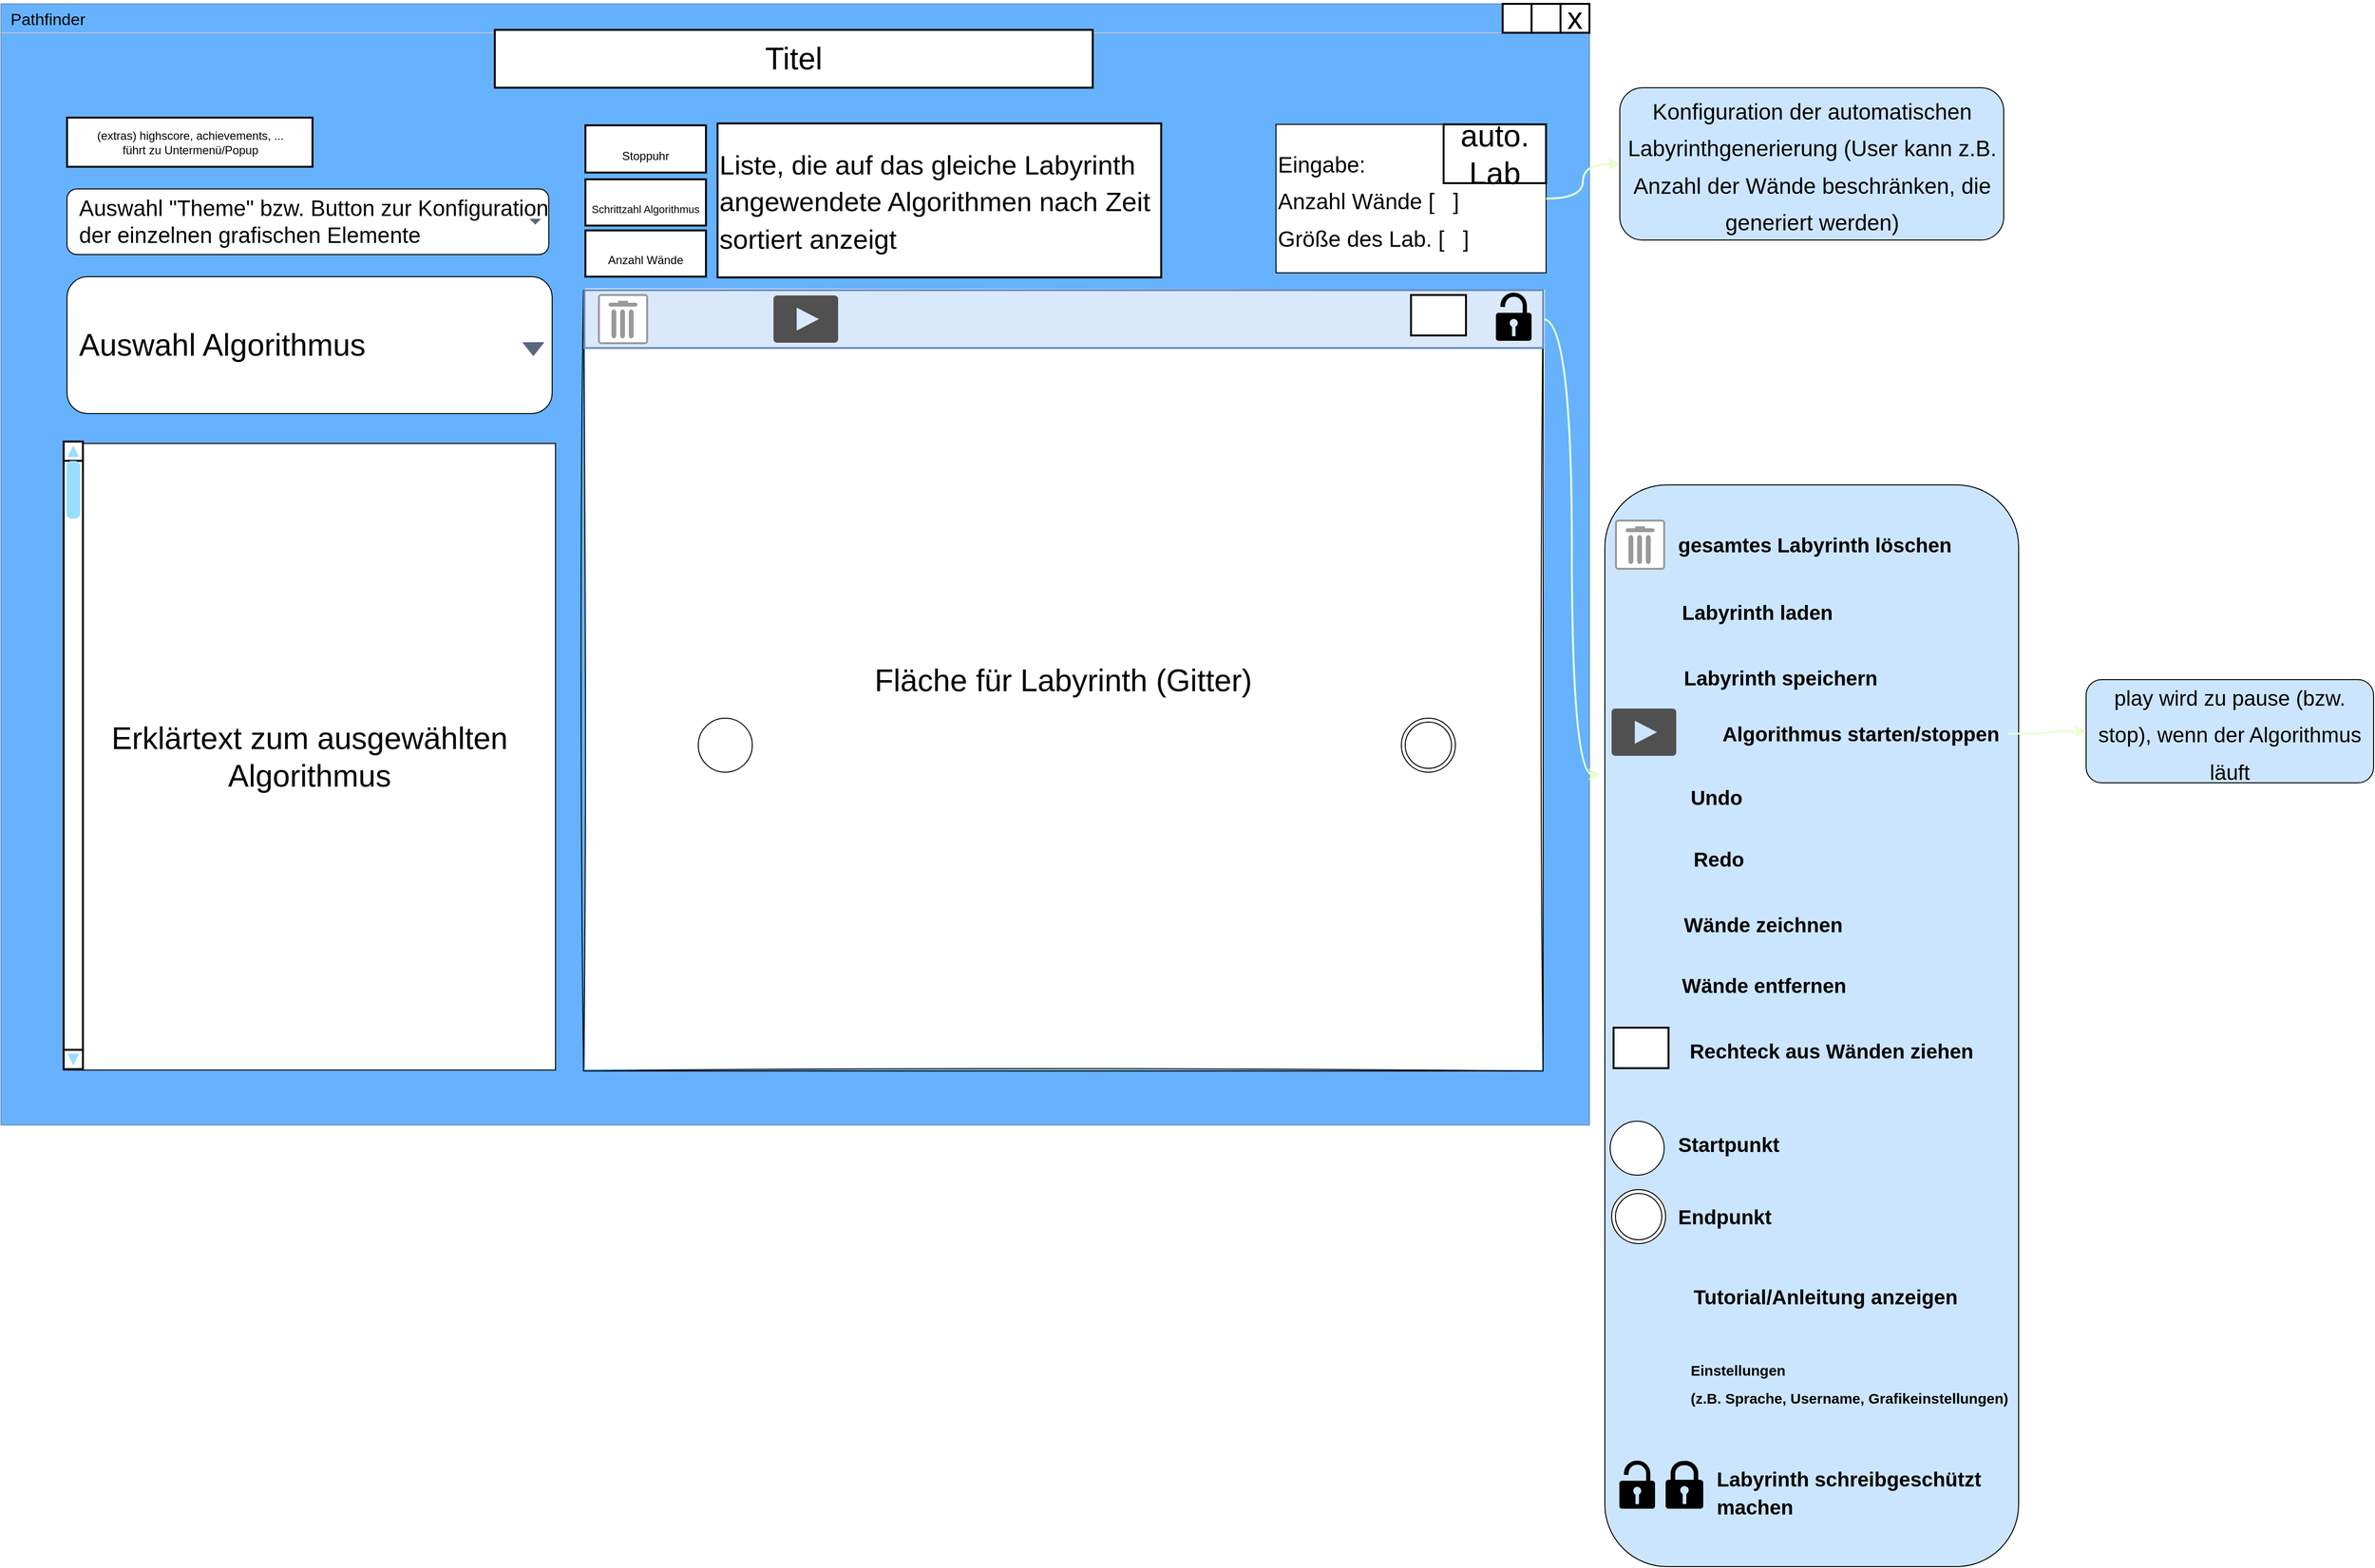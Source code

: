 <mxfile version="15.7.0" type="device"><diagram id="c_dRUvASmmIbK1Pom1Na" name="Mockup Pathfinder"><mxGraphModel dx="2028" dy="2308" grid="0" gridSize="10" guides="1" tooltips="1" connect="1" arrows="1" fold="1" page="1" pageScale="1" pageWidth="1654" pageHeight="1169" background="#FFFFFF" math="0" shadow="0"><root><mxCell id="jik0dnneo9gBWvRYp-As-0"/><mxCell id="jik0dnneo9gBWvRYp-As-1" parent="jik0dnneo9gBWvRYp-As-0"/><mxCell id="tBjy1Mr4dZAs2hCZyA5p-28" value="" style="rounded=1;whiteSpace=wrap;html=1;fontSize=32;fillColor=#CCE5FF;align=center;" parent="jik0dnneo9gBWvRYp-As-1" vertex="1"><mxGeometry x="1668" y="502" width="429" height="1122" as="geometry"/></mxCell><mxCell id="5UStWx3JQXysGJjkDrj--16" value="Pathfinder" style="strokeWidth=1;shadow=0;dashed=0;align=center;html=1;shape=mxgraph.mockup.containers.window;align=left;verticalAlign=top;spacingLeft=8;strokeColor2=#008cff;strokeColor3=#c4c4c4;mainText=;fontSize=17;labelBackgroundColor=none;fillColor=#66B2FF;strokeColor=#6c8ebf;" parent="jik0dnneo9gBWvRYp-As-1" vertex="1"><mxGeometry x="5" y="3" width="1647" height="1163" as="geometry"/></mxCell><mxCell id="eC_Eprlb1CLZlqGg_Hgb-0" value="Fläche für Labyrinth (Gitter)" style="rounded=0;whiteSpace=wrap;html=1;sketch=1;fontSize=32;" parent="jik0dnneo9gBWvRYp-As-1" vertex="1"><mxGeometry x="609" y="300" width="995" height="810" as="geometry"/></mxCell><mxCell id="tBjy1Mr4dZAs2hCZyA5p-45" style="edgeStyle=orthogonalEdgeStyle;curved=1;orthogonalLoop=1;jettySize=auto;html=1;entryX=0;entryY=0.25;entryDx=0;entryDy=0;fontSize=21;strokeColor=#E6FFCC;strokeWidth=2;" parent="jik0dnneo9gBWvRYp-As-1" source="tBjy1Mr4dZAs2hCZyA5p-8" target="tBjy1Mr4dZAs2hCZyA5p-29" edge="1"><mxGeometry relative="1" as="geometry"/></mxCell><mxCell id="tBjy1Mr4dZAs2hCZyA5p-8" value="" style="rounded=0;whiteSpace=wrap;html=1;fontSize=23;strokeWidth=2;align=left;fillColor=#dae8fc;strokeColor=#6c8ebf;" parent="jik0dnneo9gBWvRYp-As-1" vertex="1"><mxGeometry x="610" y="300" width="994" height="60" as="geometry"/></mxCell><mxCell id="npzDFgtOvRVUZo1K2SzI-0" value="Erklärtext zum ausgewählten Algorithmus" style="rounded=0;whiteSpace=wrap;html=1;sketch=0;fontSize=32;shadow=0;" parent="jik0dnneo9gBWvRYp-As-1" vertex="1"><mxGeometry x="70" y="459" width="510" height="650" as="geometry"/></mxCell><mxCell id="npzDFgtOvRVUZo1K2SzI-2" value="" style="verticalLabelPosition=bottom;shadow=0;align=center;html=1;verticalAlign=top;strokeWidth=2;shape=mxgraph.mockup.navigation.scrollBar;barPos=100;fillColor2=#99ddff;strokeColor2=none;direction=north;rounded=0;sketch=0;fontSize=32;labelBackgroundColor=none;perimeterSpacing=0;" parent="jik0dnneo9gBWvRYp-As-1" vertex="1"><mxGeometry x="70" y="457" width="40" height="651" as="geometry"/></mxCell><mxCell id="isxHZVbmNdH5FM94us7T-5" value="Titel" style="rounded=0;whiteSpace=wrap;html=1;shadow=0;labelBackgroundColor=none;sketch=0;fontSize=32;fontColor=#000000;strokeColor=default;strokeWidth=2;fillColor=default;gradientColor=none;" parent="jik0dnneo9gBWvRYp-As-1" vertex="1"><mxGeometry x="517" y="30" width="620" height="60" as="geometry"/></mxCell><mxCell id="isxHZVbmNdH5FM94us7T-6" value="&lt;font style=&quot;font-size: 12px&quot;&gt;Stoppuhr&lt;/font&gt;" style="rounded=0;whiteSpace=wrap;html=1;shadow=0;labelBackgroundColor=none;sketch=0;fontSize=32;fontColor=#000000;strokeColor=default;strokeWidth=2;fillColor=default;gradientColor=none;" parent="jik0dnneo9gBWvRYp-As-1" vertex="1"><mxGeometry x="611" y="129" width="125" height="49" as="geometry"/></mxCell><mxCell id="isxHZVbmNdH5FM94us7T-7" value="&lt;font style=&quot;font-size: 12px&quot;&gt;Anzahl Wände&lt;/font&gt;" style="rounded=0;whiteSpace=wrap;html=1;shadow=0;labelBackgroundColor=none;sketch=0;fontSize=32;fontColor=#000000;strokeColor=default;strokeWidth=2;fillColor=default;gradientColor=none;" parent="jik0dnneo9gBWvRYp-As-1" vertex="1"><mxGeometry x="611" y="238" width="125" height="48" as="geometry"/></mxCell><mxCell id="isxHZVbmNdH5FM94us7T-9" value="" style="strokeColor=#999999;verticalLabelPosition=bottom;shadow=0;dashed=0;verticalAlign=top;strokeWidth=2;html=1;shape=mxgraph.mockup.misc.trashcanIcon;rounded=0;labelBackgroundColor=none;sketch=0;fontSize=32;fontColor=#000000;fillColor=default;gradientColor=none;" parent="jik0dnneo9gBWvRYp-As-1" vertex="1"><mxGeometry x="625" y="305" width="50" height="50" as="geometry"/></mxCell><mxCell id="isxHZVbmNdH5FM94us7T-17" value="&lt;div style=&quot;font-size: 12px&quot;&gt;&lt;font style=&quot;font-size: 12px&quot;&gt;&lt;font style=&quot;font-size: 12px&quot;&gt;(extras)&amp;nbsp;&lt;/font&gt;highscore,&amp;nbsp;achievements, ...&lt;/font&gt;&lt;/div&gt;&lt;div style=&quot;font-size: 12px&quot;&gt;&lt;font style=&quot;font-size: 12px&quot;&gt;führt zu Untermenü/Popup&lt;/font&gt;&lt;/div&gt;" style="rounded=0;whiteSpace=wrap;html=1;shadow=0;labelBackgroundColor=none;sketch=0;fontSize=32;fontColor=#000000;strokeColor=default;strokeWidth=2;fillColor=default;gradientColor=none;" parent="jik0dnneo9gBWvRYp-As-1" vertex="1"><mxGeometry x="73.5" y="121" width="254.5" height="51" as="geometry"/></mxCell><mxCell id="isxHZVbmNdH5FM94us7T-23" value="&lt;font style=&quot;font-size: 28px&quot;&gt;Liste, die auf das gleiche Labyrinth angewendete Algorithmen nach Zeit sortiert anzeigt&lt;/font&gt;" style="rounded=0;whiteSpace=wrap;html=1;shadow=0;labelBackgroundColor=none;sketch=0;fontSize=32;fontColor=#000000;strokeColor=default;strokeWidth=2;fillColor=default;gradientColor=none;align=left;" parent="jik0dnneo9gBWvRYp-As-1" vertex="1"><mxGeometry x="748" y="127" width="460" height="159.75" as="geometry"/></mxCell><mxCell id="Haj6Mpb8Ky-WND8ujhTm-0" value="x" style="whiteSpace=wrap;html=1;aspect=fixed;rounded=0;shadow=0;labelBackgroundColor=none;sketch=0;fontSize=32;fontColor=#000000;strokeColor=default;strokeWidth=2;fillColor=default;gradientColor=none;" parent="jik0dnneo9gBWvRYp-As-1" vertex="1"><mxGeometry x="1622" y="3" width="30" height="30" as="geometry"/></mxCell><mxCell id="Haj6Mpb8Ky-WND8ujhTm-1" value="" style="whiteSpace=wrap;html=1;aspect=fixed;rounded=0;shadow=0;labelBackgroundColor=none;sketch=0;fontSize=32;fontColor=#000000;strokeColor=default;strokeWidth=2;fillColor=default;gradientColor=none;" parent="jik0dnneo9gBWvRYp-As-1" vertex="1"><mxGeometry x="1562" y="3" width="30" height="30" as="geometry"/></mxCell><mxCell id="Haj6Mpb8Ky-WND8ujhTm-2" value="" style="whiteSpace=wrap;html=1;aspect=fixed;rounded=0;shadow=0;labelBackgroundColor=none;sketch=0;fontSize=32;fontColor=#000000;strokeColor=default;strokeWidth=2;fillColor=default;gradientColor=none;" parent="jik0dnneo9gBWvRYp-As-1" vertex="1"><mxGeometry x="1592" y="3" width="30" height="30" as="geometry"/></mxCell><mxCell id="5UStWx3JQXysGJjkDrj--0" value="&lt;font style=&quot;font-size: 32px&quot;&gt;Auswahl Algorithmus&lt;/font&gt;" style="rounded=1;html=1;align=left;fontSize=12;spacingLeft=10;sketch=0;" parent="jik0dnneo9gBWvRYp-As-1" vertex="1"><mxGeometry x="73.5" y="286" width="503" height="142" as="geometry"/></mxCell><mxCell id="5UStWx3JQXysGJjkDrj--1" value="" style="shape=triangle;direction=south;fillColor=#596780;strokeColor=none;html=1;sketch=0;" parent="5UStWx3JQXysGJjkDrj--0" vertex="1"><mxGeometry x="1" y="0.5" width="23" height="14.5" relative="1" as="geometry"><mxPoint x="-31" y="-3" as="offset"/></mxGeometry></mxCell><mxCell id="5UStWx3JQXysGJjkDrj--13" value="" style="shape=image;html=1;verticalAlign=top;verticalLabelPosition=bottom;labelBackgroundColor=#ffffff;imageAspect=0;aspect=fixed;image=https://cdn4.iconfinder.com/data/icons/aiga-symbol-signs/444/aiga_information-128.png;fontSize=32;" parent="jik0dnneo9gBWvRYp-As-1" vertex="1"><mxGeometry x="1564" y="36" width="41" height="41" as="geometry"/></mxCell><mxCell id="5UStWx3JQXysGJjkDrj--14" value="" style="shape=image;html=1;verticalAlign=top;verticalLabelPosition=bottom;labelBackgroundColor=#ffffff;imageAspect=0;aspect=fixed;image=https://cdn4.iconfinder.com/data/icons/internet-networking-and-communication-glyph-24/24/up_arrow_upload_button_uploading_file_upload_save_file-128.png;fontSize=32;" parent="jik0dnneo9gBWvRYp-As-1" vertex="1"><mxGeometry x="675" y="298" width="65" height="65" as="geometry"/></mxCell><mxCell id="5UStWx3JQXysGJjkDrj--15" value="" style="shape=image;html=1;verticalAlign=top;verticalLabelPosition=bottom;labelBackgroundColor=#ffffff;imageAspect=0;aspect=fixed;image=https://cdn4.iconfinder.com/data/icons/internet-networking-and-communication-glyph-24/24/Down_arrow_download_button_downloading_file_download_save_file_1-128.png;fontSize=32;" parent="jik0dnneo9gBWvRYp-As-1" vertex="1"><mxGeometry x="738" y="298" width="65" height="65" as="geometry"/></mxCell><mxCell id="5UStWx3JQXysGJjkDrj--18" value="" style="sketch=0;pointerEvents=1;shadow=0;dashed=0;html=1;strokeColor=none;fillColor=#505050;labelPosition=center;verticalLabelPosition=bottom;verticalAlign=top;outlineConnect=0;align=center;shape=mxgraph.office.concepts.video_play;fontSize=32;" parent="jik0dnneo9gBWvRYp-As-1" vertex="1"><mxGeometry x="806" y="305.5" width="67" height="49" as="geometry"/></mxCell><mxCell id="5UStWx3JQXysGJjkDrj--19" value="&lt;font style=&quot;font-size: 22px&quot;&gt;play wird zu pause (bzw. stop), wenn der Algorithmus läuft&lt;/font&gt;" style="rounded=1;whiteSpace=wrap;html=1;fontSize=32;fillColor=#CCE5FF;align=center;" parent="jik0dnneo9gBWvRYp-As-1" vertex="1"><mxGeometry x="2167" y="704" width="298" height="107" as="geometry"/></mxCell><mxCell id="5UStWx3JQXysGJjkDrj--20" value="" style="shape=image;html=1;verticalAlign=top;verticalLabelPosition=bottom;labelBackgroundColor=#ffffff;imageAspect=0;aspect=fixed;image=https://cdn1.iconfinder.com/data/icons/ui-essentials-15/32/UI_Essentials_eraser-128.png;fontSize=32;fillColor=#66B2FF;" parent="jik0dnneo9gBWvRYp-As-1" vertex="1"><mxGeometry x="1382" y="298.5" width="63" height="63" as="geometry"/></mxCell><mxCell id="5UStWx3JQXysGJjkDrj--21" value="" style="shape=image;html=1;verticalAlign=top;verticalLabelPosition=bottom;labelBackgroundColor=#ffffff;imageAspect=0;aspect=fixed;image=https://cdn0.iconfinder.com/data/icons/revamp-3/24/interface_edit_pencil_writing_school_eraser-128.png;fontSize=32;fillColor=#66B2FF;" parent="jik0dnneo9gBWvRYp-As-1" vertex="1"><mxGeometry x="1315" y="302.5" width="55" height="55" as="geometry"/></mxCell><mxCell id="tBjy1Mr4dZAs2hCZyA5p-0" value="" style="ellipse;whiteSpace=wrap;html=1;aspect=fixed;" parent="jik0dnneo9gBWvRYp-As-1" vertex="1"><mxGeometry x="728" y="744" width="56" height="56" as="geometry"/></mxCell><mxCell id="tBjy1Mr4dZAs2hCZyA5p-2" value="" style="ellipse;shape=doubleEllipse;whiteSpace=wrap;html=1;aspect=fixed;" parent="jik0dnneo9gBWvRYp-As-1" vertex="1"><mxGeometry x="1457" y="744" width="56" height="56" as="geometry"/></mxCell><mxCell id="tBjy1Mr4dZAs2hCZyA5p-10" value="" style="group" parent="jik0dnneo9gBWvRYp-As-1" vertex="1" connectable="0"><mxGeometry x="1467" y="305" width="76" height="59.5" as="geometry"/></mxCell><mxCell id="tBjy1Mr4dZAs2hCZyA5p-3" value="" style="rounded=0;whiteSpace=wrap;html=1;strokeWidth=2;" parent="tBjy1Mr4dZAs2hCZyA5p-10" vertex="1"><mxGeometry width="57" height="42" as="geometry"/></mxCell><mxCell id="tBjy1Mr4dZAs2hCZyA5p-6" value="" style="shape=image;html=1;verticalAlign=top;verticalLabelPosition=bottom;labelBackgroundColor=#ffffff;imageAspect=0;aspect=fixed;image=https://cdn1.iconfinder.com/data/icons/essentials-pack/96/cursor_click_pointer_mouse_select-128.png;fontSize=19;strokeWidth=2;" parent="tBjy1Mr4dZAs2hCZyA5p-10" vertex="1"><mxGeometry x="55" y="38.5" width="21" height="21" as="geometry"/></mxCell><mxCell id="tBjy1Mr4dZAs2hCZyA5p-11" value="&lt;font style=&quot;font-size: 11px ; line-height: 1.2&quot;&gt;Schrittzahl Algorithmus&lt;/font&gt;" style="rounded=0;whiteSpace=wrap;html=1;shadow=0;labelBackgroundColor=none;sketch=0;fontSize=32;fontColor=#000000;strokeColor=default;strokeWidth=2;fillColor=default;gradientColor=none;" parent="jik0dnneo9gBWvRYp-As-1" vertex="1"><mxGeometry x="611" y="185" width="125" height="48" as="geometry"/></mxCell><mxCell id="tBjy1Mr4dZAs2hCZyA5p-16" value="" style="group" parent="jik0dnneo9gBWvRYp-As-1" vertex="1" connectable="0"><mxGeometry x="1327" y="128" width="280" height="154" as="geometry"/></mxCell><mxCell id="5UStWx3JQXysGJjkDrj--4" value="&lt;font style=&quot;font-size: 23px&quot;&gt;Eingabe:&lt;br&gt;Anzahl Wände [&amp;nbsp; &amp;nbsp;]&lt;br&gt;Größe des Lab. [&amp;nbsp; &amp;nbsp;]&lt;/font&gt;" style="rounded=0;whiteSpace=wrap;html=1;fontSize=32;align=left;" parent="tBjy1Mr4dZAs2hCZyA5p-16" vertex="1"><mxGeometry width="280" height="154" as="geometry"/></mxCell><mxCell id="isxHZVbmNdH5FM94us7T-3" value="auto. Lab" style="rounded=0;whiteSpace=wrap;html=1;shadow=0;labelBackgroundColor=none;sketch=0;fontSize=32;fontColor=#000000;strokeColor=default;strokeWidth=2;fillColor=default;gradientColor=none;" parent="tBjy1Mr4dZAs2hCZyA5p-16" vertex="1"><mxGeometry x="173.793" width="106.207" height="61" as="geometry"/></mxCell><mxCell id="tBjy1Mr4dZAs2hCZyA5p-13" value="Auswahl &quot;Theme&quot; bzw. Button zur Konfiguration&lt;br&gt;der einzelnen grafischen Elemente" style="rounded=1;html=1;align=left;fontSize=23;spacingLeft=10;sketch=0;" parent="jik0dnneo9gBWvRYp-As-1" vertex="1"><mxGeometry x="73.5" y="195" width="499.5" height="68" as="geometry"/></mxCell><mxCell id="tBjy1Mr4dZAs2hCZyA5p-14" value="" style="shape=triangle;direction=south;fillColor=#596780;strokeColor=none;html=1;sketch=0;fontSize=12;align=left;" parent="tBjy1Mr4dZAs2hCZyA5p-13" vertex="1"><mxGeometry x="1" y="0.5" width="12" height="6" relative="1" as="geometry"><mxPoint x="-20" y="-3" as="offset"/></mxGeometry></mxCell><mxCell id="tBjy1Mr4dZAs2hCZyA5p-17" value="" style="shape=image;html=1;verticalAlign=top;verticalLabelPosition=bottom;labelBackgroundColor=#ffffff;imageAspect=0;aspect=fixed;image=https://cdn4.iconfinder.com/data/icons/ionicons/512/icon-ios7-undo-128.png;fontSize=23;strokeWidth=2;sketch=0;" parent="jik0dnneo9gBWvRYp-As-1" vertex="1"><mxGeometry x="991" y="285" width="90" height="90" as="geometry"/></mxCell><mxCell id="tBjy1Mr4dZAs2hCZyA5p-18" value="" style="shape=image;html=1;verticalAlign=top;verticalLabelPosition=bottom;labelBackgroundColor=#ffffff;imageAspect=0;aspect=fixed;image=https://cdn4.iconfinder.com/data/icons/ionicons/512/icon-ios7-redo-128.png;fontSize=23;strokeWidth=2;" parent="jik0dnneo9gBWvRYp-As-1" vertex="1"><mxGeometry x="1068" y="285" width="90" height="90" as="geometry"/></mxCell><mxCell id="tBjy1Mr4dZAs2hCZyA5p-19" value="" style="shape=image;html=1;verticalAlign=top;verticalLabelPosition=bottom;labelBackgroundColor=#ffffff;imageAspect=0;aspect=fixed;image=https://cdn3.iconfinder.com/data/icons/web-ui-3/128/Settings-3-128.png;sketch=0;fontSize=23;strokeWidth=2;" parent="jik0dnneo9gBWvRYp-As-1" vertex="1"><mxGeometry x="1610" y="35" width="42" height="42" as="geometry"/></mxCell><mxCell id="tBjy1Mr4dZAs2hCZyA5p-21" value="&lt;font style=&quot;font-size: 23px&quot;&gt;Konfiguration der automatischen Labyrinthgenerierung (User kann z.B. Anzahl der Wände beschränken, die generiert werden)&lt;/font&gt;" style="rounded=1;whiteSpace=wrap;html=1;fontSize=32;fillColor=#CCE5FF;" parent="jik0dnneo9gBWvRYp-As-1" vertex="1"><mxGeometry x="1683.5" y="90" width="398" height="158" as="geometry"/></mxCell><mxCell id="tBjy1Mr4dZAs2hCZyA5p-22" style="edgeStyle=orthogonalEdgeStyle;orthogonalLoop=1;jettySize=auto;html=1;fontSize=23;curved=1;strokeWidth=2;fillColor=#fff2cc;strokeColor=#E6FFCC;" parent="jik0dnneo9gBWvRYp-As-1" source="5UStWx3JQXysGJjkDrj--4" target="tBjy1Mr4dZAs2hCZyA5p-21" edge="1"><mxGeometry relative="1" as="geometry"/></mxCell><mxCell id="tBjy1Mr4dZAs2hCZyA5p-24" value="" style="shape=image;html=1;verticalAlign=top;verticalLabelPosition=bottom;labelBackgroundColor=#ffffff;imageAspect=0;aspect=fixed;image=https://cdn4.iconfinder.com/data/icons/internet-networking-and-communication-glyph-24/24/up_arrow_upload_button_uploading_file_upload_save_file-128.png;fontSize=32;" parent="jik0dnneo9gBWvRYp-As-1" vertex="1"><mxGeometry x="1672" y="601" width="65" height="65" as="geometry"/></mxCell><mxCell id="tBjy1Mr4dZAs2hCZyA5p-25" value="" style="shape=image;html=1;verticalAlign=top;verticalLabelPosition=bottom;labelBackgroundColor=#ffffff;imageAspect=0;aspect=fixed;image=https://cdn4.iconfinder.com/data/icons/internet-networking-and-communication-glyph-24/24/Down_arrow_download_button_downloading_file_download_save_file_1-128.png;fontSize=32;" parent="jik0dnneo9gBWvRYp-As-1" vertex="1"><mxGeometry x="1670" y="669" width="65" height="65" as="geometry"/></mxCell><mxCell id="tBjy1Mr4dZAs2hCZyA5p-26" value="" style="strokeColor=#999999;verticalLabelPosition=bottom;shadow=0;dashed=0;verticalAlign=top;strokeWidth=2;html=1;shape=mxgraph.mockup.misc.trashcanIcon;rounded=0;labelBackgroundColor=none;sketch=0;fontSize=32;fontColor=#000000;fillColor=default;gradientColor=none;" parent="jik0dnneo9gBWvRYp-As-1" vertex="1"><mxGeometry x="1679.5" y="539" width="50" height="50" as="geometry"/></mxCell><mxCell id="tBjy1Mr4dZAs2hCZyA5p-27" value="" style="sketch=0;pointerEvents=1;shadow=0;dashed=0;html=1;strokeColor=none;fillColor=#505050;labelPosition=center;verticalLabelPosition=bottom;verticalAlign=top;outlineConnect=0;align=center;shape=mxgraph.office.concepts.video_play;fontSize=32;" parent="jik0dnneo9gBWvRYp-As-1" vertex="1"><mxGeometry x="1675" y="734" width="67" height="49" as="geometry"/></mxCell><mxCell id="tBjy1Mr4dZAs2hCZyA5p-29" value="" style="shape=image;html=1;verticalAlign=top;verticalLabelPosition=bottom;labelBackgroundColor=#ffffff;imageAspect=0;aspect=fixed;image=https://cdn4.iconfinder.com/data/icons/ionicons/512/icon-ios7-undo-128.png;fontSize=23;strokeWidth=2;sketch=0;" parent="jik0dnneo9gBWvRYp-As-1" vertex="1"><mxGeometry x="1663.5" y="780" width="90" height="90" as="geometry"/></mxCell><mxCell id="tBjy1Mr4dZAs2hCZyA5p-30" value="" style="shape=image;html=1;verticalAlign=top;verticalLabelPosition=bottom;labelBackgroundColor=#ffffff;imageAspect=0;aspect=fixed;image=https://cdn4.iconfinder.com/data/icons/ionicons/512/icon-ios7-redo-128.png;fontSize=23;strokeWidth=2;" parent="jik0dnneo9gBWvRYp-As-1" vertex="1"><mxGeometry x="1668" y="846" width="90" height="90" as="geometry"/></mxCell><mxCell id="tBjy1Mr4dZAs2hCZyA5p-31" value="" style="shape=image;html=1;verticalAlign=top;verticalLabelPosition=bottom;labelBackgroundColor=#ffffff;imageAspect=0;aspect=fixed;image=https://cdn0.iconfinder.com/data/icons/revamp-3/24/interface_edit_pencil_writing_school_eraser-128.png;fontSize=32;fillColor=#66B2FF;" parent="jik0dnneo9gBWvRYp-As-1" vertex="1"><mxGeometry x="1681" y="926" width="55" height="55" as="geometry"/></mxCell><mxCell id="tBjy1Mr4dZAs2hCZyA5p-32" value="" style="shape=image;html=1;verticalAlign=top;verticalLabelPosition=bottom;labelBackgroundColor=#ffffff;imageAspect=0;aspect=fixed;image=https://cdn1.iconfinder.com/data/icons/ui-essentials-15/32/UI_Essentials_eraser-128.png;fontSize=32;fillColor=#66B2FF;" parent="jik0dnneo9gBWvRYp-As-1" vertex="1"><mxGeometry x="1674" y="989" width="63" height="63" as="geometry"/></mxCell><mxCell id="tBjy1Mr4dZAs2hCZyA5p-33" value="" style="group" parent="jik0dnneo9gBWvRYp-As-1" vertex="1" connectable="0"><mxGeometry x="1677" y="1065" width="76" height="59.5" as="geometry"/></mxCell><mxCell id="tBjy1Mr4dZAs2hCZyA5p-34" value="" style="rounded=0;whiteSpace=wrap;html=1;strokeWidth=2;" parent="tBjy1Mr4dZAs2hCZyA5p-33" vertex="1"><mxGeometry width="57" height="42" as="geometry"/></mxCell><mxCell id="tBjy1Mr4dZAs2hCZyA5p-35" value="" style="shape=image;html=1;verticalAlign=top;verticalLabelPosition=bottom;labelBackgroundColor=#ffffff;imageAspect=0;aspect=fixed;image=https://cdn1.iconfinder.com/data/icons/essentials-pack/96/cursor_click_pointer_mouse_select-128.png;fontSize=19;strokeWidth=2;" parent="tBjy1Mr4dZAs2hCZyA5p-33" vertex="1"><mxGeometry x="55" y="38.5" width="21" height="21" as="geometry"/></mxCell><mxCell id="tBjy1Mr4dZAs2hCZyA5p-36" value="&lt;font style=&quot;font-size: 21px&quot;&gt;gesamtes Labyrinth löschen&lt;/font&gt;" style="text;strokeColor=none;fillColor=none;html=1;fontSize=24;fontStyle=1;verticalAlign=middle;align=left;sketch=0;" parent="jik0dnneo9gBWvRYp-As-1" vertex="1"><mxGeometry x="1742" y="544" width="311" height="40" as="geometry"/></mxCell><mxCell id="tBjy1Mr4dZAs2hCZyA5p-37" value="&lt;font style=&quot;font-size: 21px&quot;&gt;Labyrinth laden&lt;/font&gt;" style="text;strokeColor=none;fillColor=none;html=1;fontSize=24;fontStyle=1;verticalAlign=middle;align=left;sketch=0;" parent="jik0dnneo9gBWvRYp-As-1" vertex="1"><mxGeometry x="1746" y="613.5" width="311" height="40" as="geometry"/></mxCell><mxCell id="tBjy1Mr4dZAs2hCZyA5p-38" value="&lt;font style=&quot;font-size: 21px&quot;&gt;Labyrinth speichern&lt;/font&gt;" style="text;strokeColor=none;fillColor=none;html=1;fontSize=24;fontStyle=1;verticalAlign=middle;align=left;sketch=0;" parent="jik0dnneo9gBWvRYp-As-1" vertex="1"><mxGeometry x="1748" y="681.5" width="311" height="40" as="geometry"/></mxCell><mxCell id="tBjy1Mr4dZAs2hCZyA5p-67" style="edgeStyle=orthogonalEdgeStyle;curved=1;orthogonalLoop=1;jettySize=auto;html=1;entryX=0;entryY=0.5;entryDx=0;entryDy=0;fontSize=28;fontColor=#CCE5FF;strokeColor=#E6FFCC;strokeWidth=2;" parent="jik0dnneo9gBWvRYp-As-1" source="tBjy1Mr4dZAs2hCZyA5p-39" target="5UStWx3JQXysGJjkDrj--19" edge="1"><mxGeometry relative="1" as="geometry"/></mxCell><mxCell id="tBjy1Mr4dZAs2hCZyA5p-39" value="&lt;font style=&quot;font-size: 21px&quot;&gt;Algorithmus starten/stoppen&lt;/font&gt;" style="text;strokeColor=none;fillColor=none;html=1;fontSize=24;fontStyle=1;verticalAlign=middle;align=left;sketch=0;" parent="jik0dnneo9gBWvRYp-As-1" vertex="1"><mxGeometry x="1788" y="740" width="298" height="40" as="geometry"/></mxCell><mxCell id="tBjy1Mr4dZAs2hCZyA5p-40" value="&lt;font style=&quot;font-size: 21px&quot;&gt;Undo&lt;/font&gt;" style="text;strokeColor=none;fillColor=none;html=1;fontSize=24;fontStyle=1;verticalAlign=middle;align=left;sketch=0;" parent="jik0dnneo9gBWvRYp-As-1" vertex="1"><mxGeometry x="1755" y="806" width="311" height="40" as="geometry"/></mxCell><mxCell id="tBjy1Mr4dZAs2hCZyA5p-41" value="&lt;font style=&quot;font-size: 21px&quot;&gt;Redo&lt;/font&gt;" style="text;strokeColor=none;fillColor=none;html=1;fontSize=24;fontStyle=1;verticalAlign=middle;align=left;sketch=0;" parent="jik0dnneo9gBWvRYp-As-1" vertex="1"><mxGeometry x="1758" y="870" width="311" height="40" as="geometry"/></mxCell><mxCell id="tBjy1Mr4dZAs2hCZyA5p-42" value="&lt;font style=&quot;font-size: 21px&quot;&gt;Wände zeichnen&lt;/font&gt;" style="text;strokeColor=none;fillColor=none;html=1;fontSize=24;fontStyle=1;verticalAlign=middle;align=left;sketch=0;" parent="jik0dnneo9gBWvRYp-As-1" vertex="1"><mxGeometry x="1748" y="938" width="311" height="40" as="geometry"/></mxCell><mxCell id="tBjy1Mr4dZAs2hCZyA5p-43" value="&lt;font style=&quot;font-size: 21px&quot;&gt;Wände entfernen&lt;/font&gt;" style="text;strokeColor=none;fillColor=none;html=1;fontSize=24;fontStyle=1;verticalAlign=middle;align=left;sketch=0;" parent="jik0dnneo9gBWvRYp-As-1" vertex="1"><mxGeometry x="1746" y="1000.5" width="311" height="40" as="geometry"/></mxCell><mxCell id="tBjy1Mr4dZAs2hCZyA5p-44" value="&lt;font style=&quot;font-size: 21px&quot;&gt;Rechteck aus Wänden ziehen&lt;/font&gt;" style="text;strokeColor=none;fillColor=none;html=1;fontSize=24;fontStyle=1;verticalAlign=middle;align=left;sketch=0;" parent="jik0dnneo9gBWvRYp-As-1" vertex="1"><mxGeometry x="1753.5" y="1069" width="311" height="40" as="geometry"/></mxCell><mxCell id="tBjy1Mr4dZAs2hCZyA5p-46" value="" style="shape=image;html=1;verticalAlign=top;verticalLabelPosition=bottom;labelBackgroundColor=#ffffff;imageAspect=0;aspect=fixed;image=https://cdn4.iconfinder.com/data/icons/multimedia-controls-solid/30/interface-solid-multimedia-stop-button-128.png;sketch=0;fontSize=21;strokeWidth=2;fillColor=#CCE5FF;" parent="jik0dnneo9gBWvRYp-As-1" vertex="1"><mxGeometry x="1746" y="739" width="39" height="39" as="geometry"/></mxCell><mxCell id="tBjy1Mr4dZAs2hCZyA5p-47" value="" style="ellipse;whiteSpace=wrap;html=1;aspect=fixed;" parent="jik0dnneo9gBWvRYp-As-1" vertex="1"><mxGeometry x="1673.5" y="1162" width="56" height="56" as="geometry"/></mxCell><mxCell id="tBjy1Mr4dZAs2hCZyA5p-48" value="" style="ellipse;shape=doubleEllipse;whiteSpace=wrap;html=1;aspect=fixed;" parent="jik0dnneo9gBWvRYp-As-1" vertex="1"><mxGeometry x="1675" y="1233" width="56" height="56" as="geometry"/></mxCell><mxCell id="tBjy1Mr4dZAs2hCZyA5p-49" value="&lt;font style=&quot;font-size: 21px&quot;&gt;Startpunkt&lt;/font&gt;" style="text;strokeColor=none;fillColor=none;html=1;fontSize=24;fontStyle=1;verticalAlign=middle;align=left;sketch=0;" parent="jik0dnneo9gBWvRYp-As-1" vertex="1"><mxGeometry x="1742" y="1166" width="311" height="40" as="geometry"/></mxCell><mxCell id="tBjy1Mr4dZAs2hCZyA5p-50" value="&lt;font style=&quot;font-size: 21px&quot;&gt;Endpunkt&lt;/font&gt;" style="text;strokeColor=none;fillColor=none;html=1;fontSize=24;fontStyle=1;verticalAlign=middle;align=left;sketch=0;" parent="jik0dnneo9gBWvRYp-As-1" vertex="1"><mxGeometry x="1742" y="1241" width="311" height="40" as="geometry"/></mxCell><mxCell id="tBjy1Mr4dZAs2hCZyA5p-55" value="" style="shape=image;html=1;verticalAlign=top;verticalLabelPosition=bottom;labelBackgroundColor=#ffffff;imageAspect=0;aspect=fixed;image=https://cdn4.iconfinder.com/data/icons/aiga-symbol-signs/444/aiga_information-128.png;fontSize=32;" parent="jik0dnneo9gBWvRYp-As-1" vertex="1"><mxGeometry x="1674" y="1309" width="76" height="76" as="geometry"/></mxCell><mxCell id="tBjy1Mr4dZAs2hCZyA5p-56" value="" style="shape=image;html=1;verticalAlign=top;verticalLabelPosition=bottom;labelBackgroundColor=#ffffff;imageAspect=0;aspect=fixed;image=https://cdn3.iconfinder.com/data/icons/web-ui-3/128/Settings-3-128.png;sketch=0;fontSize=21;fontColor=#CCE5FF;strokeWidth=2;fillColor=#CCE5FF;" parent="jik0dnneo9gBWvRYp-As-1" vertex="1"><mxGeometry x="1675" y="1396" width="71" height="71" as="geometry"/></mxCell><mxCell id="tBjy1Mr4dZAs2hCZyA5p-57" value="&lt;font style=&quot;font-size: 21px&quot;&gt;Tutorial/Anleitung anzeigen&lt;/font&gt;" style="text;strokeColor=none;fillColor=none;html=1;fontSize=24;fontStyle=1;verticalAlign=middle;align=left;sketch=0;" parent="jik0dnneo9gBWvRYp-As-1" vertex="1"><mxGeometry x="1758" y="1324" width="311" height="40" as="geometry"/></mxCell><mxCell id="tBjy1Mr4dZAs2hCZyA5p-58" value="&lt;span style=&quot;font-size: 15px&quot;&gt;Einstellungen&lt;br&gt;(z.B. Sprache, Username, Grafikeinstellungen)&amp;nbsp;&lt;br&gt;&lt;/span&gt;" style="text;strokeColor=none;fillColor=none;html=1;fontSize=24;fontStyle=1;verticalAlign=middle;align=left;sketch=0;" parent="jik0dnneo9gBWvRYp-As-1" vertex="1"><mxGeometry x="1755" y="1404.25" width="311" height="54.5" as="geometry"/></mxCell><mxCell id="tBjy1Mr4dZAs2hCZyA5p-63" value="" style="sketch=0;aspect=fixed;pointerEvents=1;shadow=0;dashed=0;html=1;strokeColor=none;labelPosition=center;verticalLabelPosition=bottom;verticalAlign=top;align=center;fillColor=#000000;shape=mxgraph.mscae.enterprise.lock_unlocked;fontSize=28;fontColor=#CCE5FF;" parent="jik0dnneo9gBWvRYp-As-1" vertex="1"><mxGeometry x="1555" y="302.5" width="37" height="50" as="geometry"/></mxCell><mxCell id="tBjy1Mr4dZAs2hCZyA5p-64" value="" style="sketch=0;aspect=fixed;pointerEvents=1;shadow=0;dashed=0;html=1;strokeColor=none;labelPosition=center;verticalLabelPosition=bottom;verticalAlign=top;align=center;fillColor=#000000;shape=mxgraph.mscae.enterprise.lock;fontSize=28;fontColor=#CCE5FF;" parent="jik0dnneo9gBWvRYp-As-1" vertex="1"><mxGeometry x="1731" y="1514" width="39" height="50" as="geometry"/></mxCell><mxCell id="tBjy1Mr4dZAs2hCZyA5p-65" value="" style="sketch=0;aspect=fixed;pointerEvents=1;shadow=0;dashed=0;html=1;strokeColor=none;labelPosition=center;verticalLabelPosition=bottom;verticalAlign=top;align=center;fillColor=#000000;shape=mxgraph.mscae.enterprise.lock_unlocked;fontSize=28;fontColor=#CCE5FF;" parent="jik0dnneo9gBWvRYp-As-1" vertex="1"><mxGeometry x="1683" y="1514" width="37" height="50" as="geometry"/></mxCell><mxCell id="tBjy1Mr4dZAs2hCZyA5p-68" value="&lt;span style=&quot;font-size: 21px&quot;&gt;Labyrinth schreibgeschützt&lt;br&gt;machen&lt;br&gt;&lt;/span&gt;" style="text;strokeColor=none;fillColor=none;html=1;fontSize=24;fontStyle=1;verticalAlign=middle;align=left;sketch=0;" parent="jik0dnneo9gBWvRYp-As-1" vertex="1"><mxGeometry x="1781.5" y="1522" width="311" height="50" as="geometry"/></mxCell></root></mxGraphModel></diagram></mxfile>